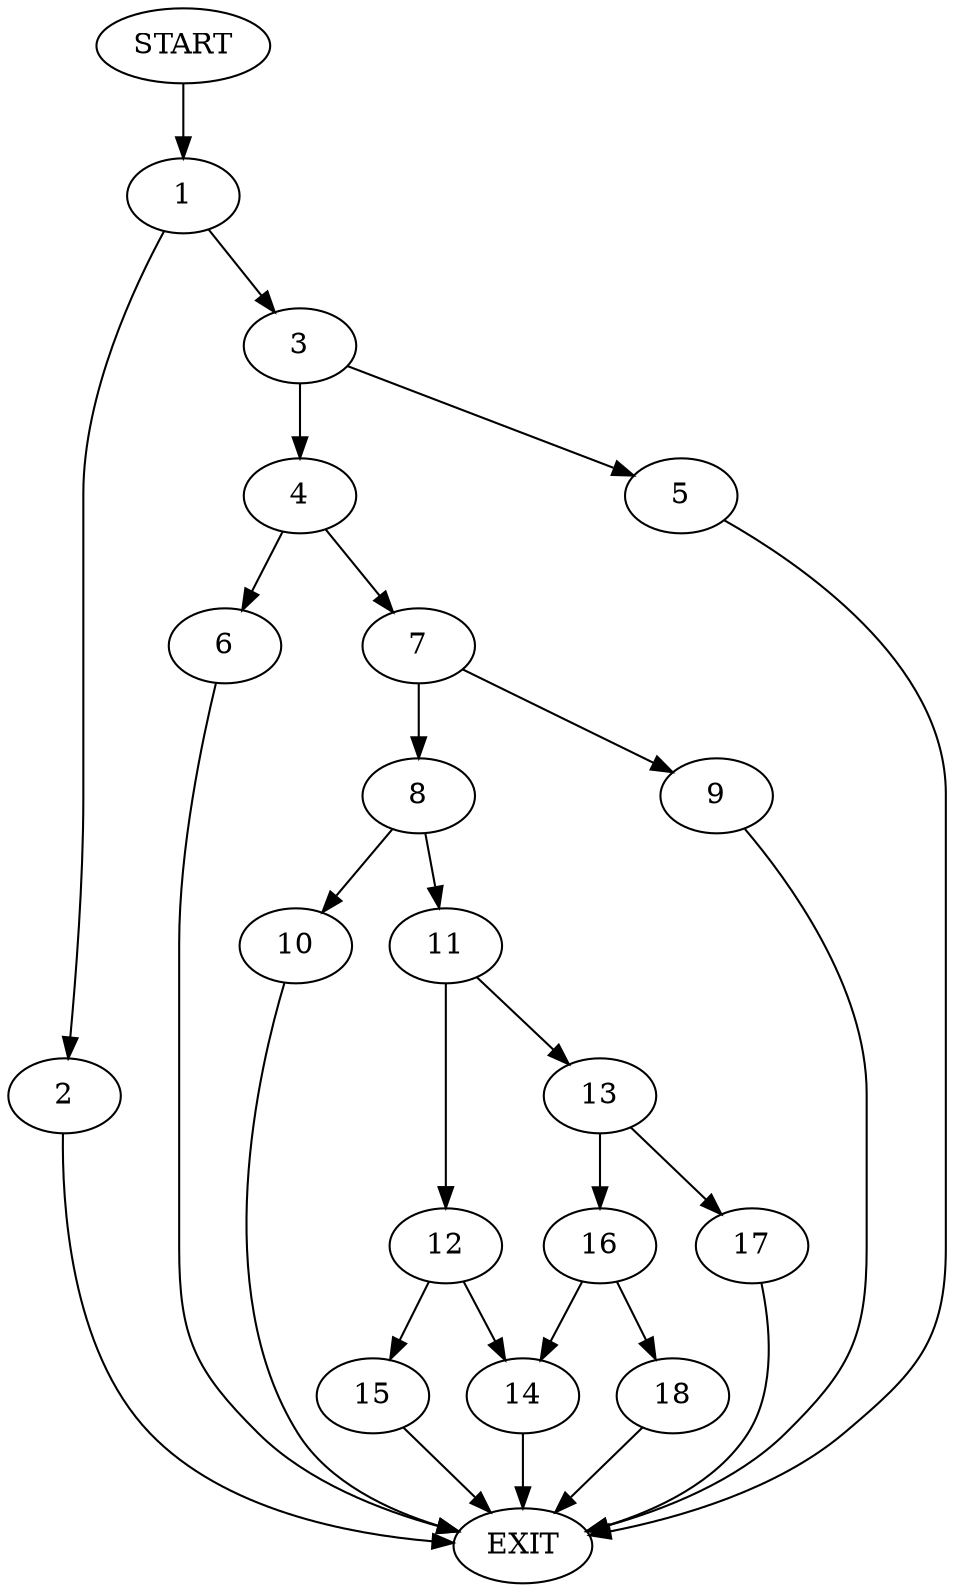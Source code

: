 digraph {
0 [label="START"]
19 [label="EXIT"]
0 -> 1
1 -> 2
1 -> 3
2 -> 19
3 -> 4
3 -> 5
5 -> 19
4 -> 6
4 -> 7
6 -> 19
7 -> 8
7 -> 9
9 -> 19
8 -> 10
8 -> 11
10 -> 19
11 -> 12
11 -> 13
12 -> 14
12 -> 15
13 -> 16
13 -> 17
17 -> 19
16 -> 18
16 -> 14
18 -> 19
14 -> 19
15 -> 19
}
